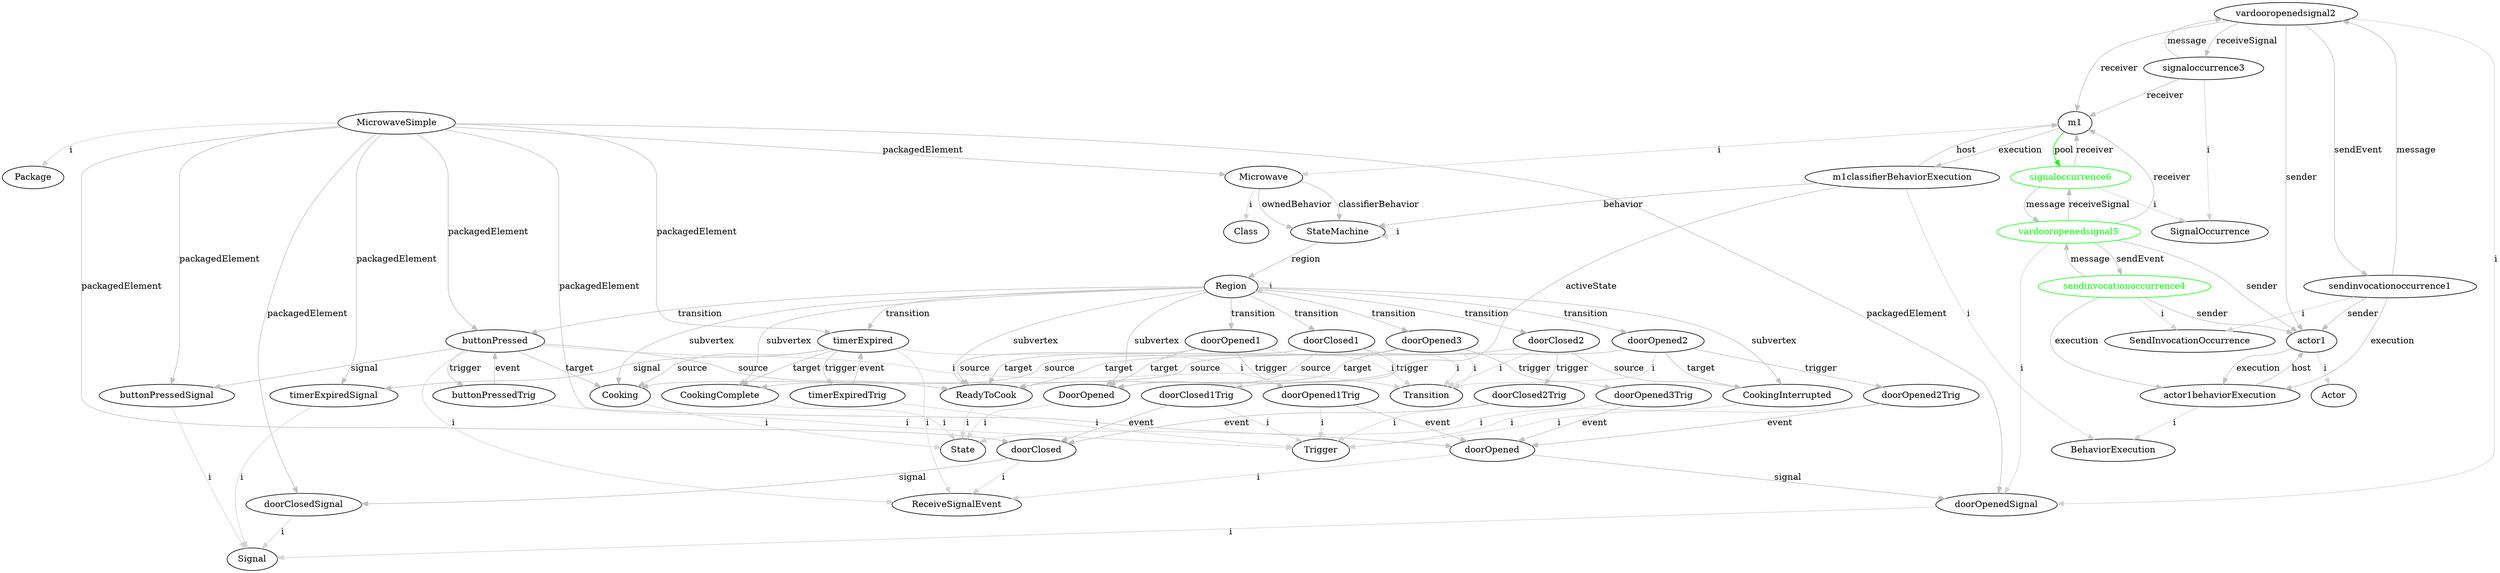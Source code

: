 digraph umlMetamodel {
	"MicrowaveSimple" -> "Package" [label="i", color="lightgrey"]
	"MicrowaveSimple" -> "Microwave" [label="packagedElement", color="grey"]
	"Microwave" -> "Class" [label="i", color="lightgrey"]
	"Microwave" -> "StateMachine" [label="classifierBehavior", color="grey"]
	"Microwave" -> "StateMachine" [label="ownedBehavior", color="grey"]
	"StateMachine" -> "StateMachine" [label="i", color="lightgrey"]
	"StateMachine" -> "Region" [label="region", color="grey"]
	"Region" -> "Region" [label="i", color="lightgrey"]
	"Region" -> "DoorOpened" [label="subvertex", color="grey"]
	"DoorOpened" -> "State" [label="i", color="lightgrey"]
	"Region" -> "ReadyToCook" [label="subvertex", color="grey"]
	"ReadyToCook" -> "State" [label="i", color="lightgrey"]
	"Region" -> "Cooking" [label="subvertex", color="grey"]
	"Cooking" -> "State" [label="i", color="lightgrey"]
	"Region" -> "CookingInterrupted" [label="subvertex", color="grey"]
	"CookingInterrupted" -> "State" [label="i", color="lightgrey"]
	"Region" -> "CookingComplete" [label="subvertex", color="grey"]
	"CookingComplete" -> "State" [label="i", color="lightgrey"]
	"Region" -> "doorClosed1" [label="transition", color="grey"]
	"doorClosed1" -> "Transition" [label="i", color="lightgrey"]
	"doorClosed1" -> "DoorOpened" [label="source", color="grey"]
	"doorClosed1" -> "ReadyToCook" [label="target", color="grey"]
	"doorClosed1" -> "doorClosed1Trig" [label="trigger", color="grey"]
	"doorClosed1Trig" -> "Trigger" [label="i", color="lightgrey"]
	"doorClosed1Trig" -> "doorClosed" [label="event", color="grey"]
	"Region" -> "doorOpened1" [label="transition", color="grey"]
	"doorOpened1" -> "Transition" [label="i", color="lightgrey"]
	"doorOpened1" -> "ReadyToCook" [label="source", color="grey"]
	"doorOpened1" -> "DoorOpened" [label="target", color="grey"]
	"doorOpened1" -> "doorOpened1Trig" [label="trigger", color="grey"]
	"doorOpened1Trig" -> "Trigger" [label="i", color="lightgrey"]
	"doorOpened1Trig" -> "doorOpened" [label="event", color="grey"]
	"Region" -> "buttonPressed" [label="transition", color="grey"]
	"buttonPressed" -> "Transition" [label="i", color="lightgrey"]
	"buttonPressed" -> "ReadyToCook" [label="source", color="grey"]
	"buttonPressed" -> "Cooking" [label="target", color="grey"]
	"buttonPressed" -> "buttonPressedTrig" [label="trigger", color="grey"]
	"buttonPressedTrig" -> "Trigger" [label="i", color="lightgrey"]
	"buttonPressedTrig" -> "buttonPressed" [label="event", color="grey"]
	"Region" -> "doorClosed2" [label="transition", color="grey"]
	"doorClosed2" -> "Transition" [label="i", color="lightgrey"]
	"doorClosed2" -> "CookingInterrupted" [label="source", color="grey"]
	"doorClosed2" -> "ReadyToCook" [label="target", color="grey"]
	"doorClosed2" -> "doorClosed2Trig" [label="trigger", color="grey"]
	"doorClosed2Trig" -> "Trigger" [label="i", color="lightgrey"]
	"doorClosed2Trig" -> "doorClosed" [label="event", color="grey"]
	"Region" -> "doorOpened2" [label="transition", color="grey"]
	"doorOpened2" -> "Transition" [label="i", color="lightgrey"]
	"doorOpened2" -> "Cooking" [label="source", color="grey"]
	"doorOpened2" -> "CookingInterrupted" [label="target", color="grey"]
	"doorOpened2" -> "doorOpened2Trig" [label="trigger", color="grey"]
	"doorOpened2Trig" -> "Trigger" [label="i", color="lightgrey"]
	"doorOpened2Trig" -> "doorOpened" [label="event", color="grey"]
	"Region" -> "timerExpired" [label="transition", color="grey"]
	"timerExpired" -> "Transition" [label="i", color="lightgrey"]
	"timerExpired" -> "Cooking" [label="source", color="grey"]
	"timerExpired" -> "CookingComplete" [label="target", color="grey"]
	"timerExpired" -> "timerExpiredTrig" [label="trigger", color="grey"]
	"timerExpiredTrig" -> "Trigger" [label="i", color="lightgrey"]
	"timerExpiredTrig" -> "timerExpired" [label="event", color="grey"]
	"Region" -> "doorOpened3" [label="transition", color="grey"]
	"doorOpened3" -> "Transition" [label="i", color="lightgrey"]
	"doorOpened3" -> "CookingComplete" [label="source", color="grey"]
	"doorOpened3" -> "DoorOpened" [label="target", color="grey"]
	"doorOpened3" -> "doorOpened3Trig" [label="trigger", color="grey"]
	"doorOpened3Trig" -> "Trigger" [label="i", color="lightgrey"]
	"doorOpened3Trig" -> "doorOpened" [label="event", color="grey"]
	"MicrowaveSimple" -> "doorClosedSignal" [label="packagedElement", color="grey"]
	"doorClosedSignal" -> "Signal" [label="i", color="lightgrey"]
	"MicrowaveSimple" -> "doorOpenedSignal" [label="packagedElement", color="grey"]
	"doorOpenedSignal" -> "Signal" [label="i", color="lightgrey"]
	"MicrowaveSimple" -> "timerExpiredSignal" [label="packagedElement", color="grey"]
	"timerExpiredSignal" -> "Signal" [label="i", color="lightgrey"]
	"MicrowaveSimple" -> "buttonPressedSignal" [label="packagedElement", color="grey"]
	"buttonPressedSignal" -> "Signal" [label="i", color="lightgrey"]
	"MicrowaveSimple" -> "doorClosed" [label="packagedElement", color="grey"]
	"doorClosed" -> "ReceiveSignalEvent" [label="i", color="lightgrey"]
	"doorClosed" -> "doorClosedSignal" [label="signal", color="grey"]
	"MicrowaveSimple" -> "doorOpened" [label="packagedElement", color="grey"]
	"doorOpened" -> "ReceiveSignalEvent" [label="i", color="lightgrey"]
	"doorOpened" -> "doorOpenedSignal" [label="signal", color="grey"]
	"MicrowaveSimple" -> "timerExpired" [label="packagedElement", color="grey"]
	"timerExpired" -> "ReceiveSignalEvent" [label="i", color="lightgrey"]
	"timerExpired" -> "timerExpiredSignal" [label="signal", color="grey"]
	"MicrowaveSimple" -> "buttonPressed" [label="packagedElement", color="grey"]
	"buttonPressed" -> "ReceiveSignalEvent" [label="i", color="lightgrey"]
	"buttonPressed" -> "buttonPressedSignal" [label="signal", color="grey"]
	"m1" -> "Microwave" [label="i", color="lightgrey"]
	"m1classifierBehaviorExecution" -> "BehaviorExecution" [label="i", color="lightgrey"]
	"m1" -> "m1classifierBehaviorExecution" [label="execution", color="grey"]
	"m1classifierBehaviorExecution" -> "m1" [label="host", color="grey"]
	"m1classifierBehaviorExecution" -> "StateMachine" [label="behavior", color="grey"]
	"m1classifierBehaviorExecution" -> "ReadyToCook" [label="activeState", color="grey"]
	"actor1" -> "Actor" [label="i", color="lightgrey"]
	"actor1behaviorExecution" -> "BehaviorExecution" [label="i", color="lightgrey"]
	"actor1" -> "actor1behaviorExecution" [label="execution", color="grey"]
	"actor1behaviorExecution" -> "actor1" [label="host", color="grey"]
	"sendinvocationoccurrence1" -> "SendInvocationOccurrence" [label="i", color="lightgrey"]
	"sendinvocationoccurrence1" -> "vardooropenedsignal2" [label="message", color="grey"]
	"vardooropenedsignal2" -> "sendinvocationoccurrence1" [label="sendEvent", color="grey"]
	"vardooropenedsignal2" -> "signaloccurrence3" [label="receiveSignal", color="grey"]
	"signaloccurrence3" -> "vardooropenedsignal2" [label="message", color="grey"]
	"signaloccurrence3" -> "SignalOccurrence" [label="i", color="lightgrey"]
	"vardooropenedsignal2" -> "doorOpenedSignal" [label="i", color="lightgrey"]
	"signaloccurrence3" -> "m1" [label="receiver", color="grey"]
	"vardooropenedsignal2" -> "actor1" [label="sender", color="grey"]
	"sendinvocationoccurrence1" -> "actor1" [label="sender", color="grey"]
	"vardooropenedsignal2" -> "m1" [label="receiver", color="grey"]
	"sendinvocationoccurrence1" -> "actor1behaviorExecution" [label="execution", color="grey"]
	"sendinvocationoccurrence4" -> "SendInvocationOccurrence" [label="i", color="lightgrey"]
	"sendinvocationoccurrence4" [color="green", fontcolor="green"]
	"sendinvocationoccurrence4" -> "vardooropenedsignal5" [label="message", color="grey"]
	"sendinvocationoccurrence4" [color="green", fontcolor="green"]
	"vardooropenedsignal5" [color="green", fontcolor="green"]
	"vardooropenedsignal5" -> "sendinvocationoccurrence4" [label="sendEvent", color="grey"]
	"vardooropenedsignal5" [color="green", fontcolor="green"]
	"sendinvocationoccurrence4" [color="green", fontcolor="green"]
	"vardooropenedsignal5" -> "signaloccurrence6" [label="receiveSignal", color="grey"]
	"vardooropenedsignal5" [color="green", fontcolor="green"]
	"signaloccurrence6" [color="green", fontcolor="green"]
	"signaloccurrence6" -> "vardooropenedsignal5" [label="message", color="grey"]
	"signaloccurrence6" [color="green", fontcolor="green"]
	"vardooropenedsignal5" [color="green", fontcolor="green"]
	"signaloccurrence6" -> "SignalOccurrence" [label="i", color="lightgrey"]
	"signaloccurrence6" [color="green", fontcolor="green"]
	"vardooropenedsignal5" -> "doorOpenedSignal" [label="i", color="lightgrey"]
	"vardooropenedsignal5" [color="green", fontcolor="green"]
	"signaloccurrence6" -> "m1" [label="receiver", color="grey"]
	"signaloccurrence6" [color="green", fontcolor="green"]
	"m1" -> "signaloccurrence6" [label="pool", color="green"]
	"signaloccurrence6" [color="green", fontcolor="green"]
	"vardooropenedsignal5" -> "actor1" [label="sender", color="grey"]
	"vardooropenedsignal5" [color="green", fontcolor="green"]
	"sendinvocationoccurrence4" -> "actor1" [label="sender", color="grey"]
	"sendinvocationoccurrence4" [color="green", fontcolor="green"]
	"vardooropenedsignal5" -> "m1" [label="receiver", color="grey"]
	"vardooropenedsignal5" [color="green", fontcolor="green"]
	"sendinvocationoccurrence4" -> "actor1behaviorExecution" [label="execution", color="grey"]
	"sendinvocationoccurrence4" [color="green", fontcolor="green"]
}
